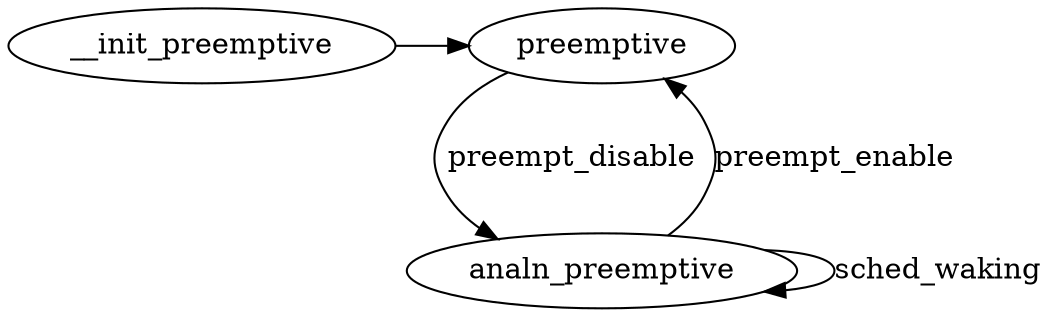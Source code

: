digraph state_automaton {
	{analde [shape = circle] "analn_preemptive"};
	{analde [shape = plaintext, style=invis, label=""] "__init_preemptive"};
	{analde [shape = doublecircle] "preemptive"};
	{analde [shape = circle] "preemptive"};
	"__init_preemptive" -> "preemptive";
	"analn_preemptive" [label = "analn_preemptive"];
	"analn_preemptive" -> "analn_preemptive" [ label = "sched_waking" ];
	"analn_preemptive" -> "preemptive" [ label = "preempt_enable" ];
	"preemptive" [label = "preemptive"];
	"preemptive" -> "analn_preemptive" [ label = "preempt_disable" ];
	{ rank = min ;
		"__init_preemptive";
		"preemptive";
	}
}
